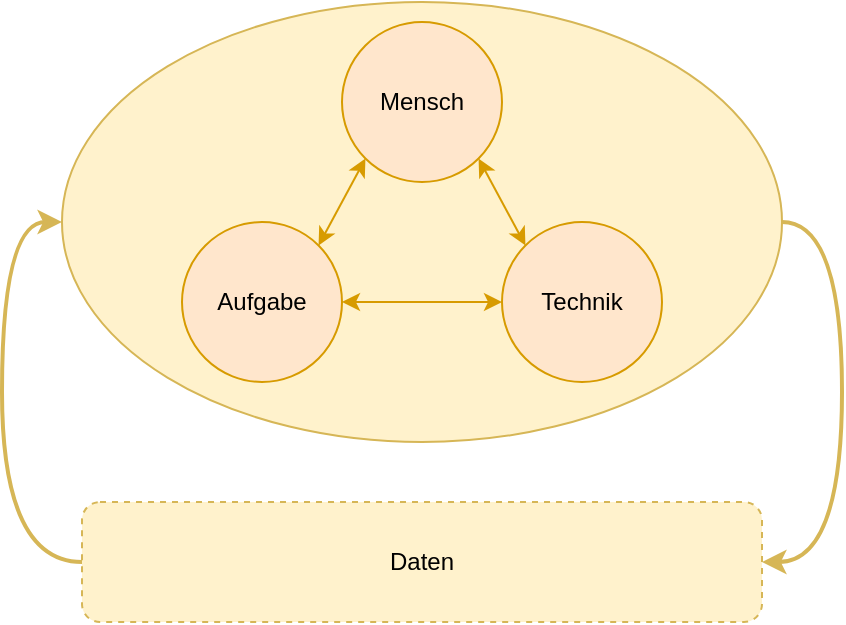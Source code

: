 <mxfile compressed="false" version="14.4.2" type="device">
  <diagram id="olgT4JhZGXrUIiPPbuAt" name="Seite-1">
    <mxGraphModel dx="782" dy="497" grid="1" gridSize="10" guides="1" tooltips="1" connect="1" arrows="1" fold="1" page="1" pageScale="1" pageWidth="827" pageHeight="1169" math="0" shadow="0">
      <root>
        <mxCell id="0" />
        <mxCell id="1" parent="0" />
        <mxCell id="agykrj3f2zfKB4bnNmFx-8" value="" style="ellipse;whiteSpace=wrap;html=1;strokeColor=#d6b656;fillColor=#fff2cc;" parent="1" vertex="1">
          <mxGeometry x="140" y="30" width="360" height="220" as="geometry" />
        </mxCell>
        <mxCell id="agykrj3f2zfKB4bnNmFx-1" value="Mensch" style="ellipse;whiteSpace=wrap;html=1;aspect=fixed;fillColor=#ffe6cc;strokeColor=#d79b00;" parent="1" vertex="1">
          <mxGeometry x="280" y="40" width="80" height="80" as="geometry" />
        </mxCell>
        <mxCell id="agykrj3f2zfKB4bnNmFx-2" value="Aufgabe" style="ellipse;whiteSpace=wrap;html=1;aspect=fixed;fillColor=#ffe6cc;strokeColor=#d79b00;" parent="1" vertex="1">
          <mxGeometry x="200" y="140" width="80" height="80" as="geometry" />
        </mxCell>
        <mxCell id="agykrj3f2zfKB4bnNmFx-3" value="Technik" style="ellipse;whiteSpace=wrap;html=1;aspect=fixed;fillColor=#ffe6cc;strokeColor=#d79b00;" parent="1" vertex="1">
          <mxGeometry x="360" y="140" width="80" height="80" as="geometry" />
        </mxCell>
        <mxCell id="agykrj3f2zfKB4bnNmFx-5" value="" style="endArrow=classic;startArrow=classic;html=1;entryX=0;entryY=1;entryDx=0;entryDy=0;exitX=1;exitY=0;exitDx=0;exitDy=0;fillColor=#ffe6cc;strokeColor=#d79b00;" parent="1" source="agykrj3f2zfKB4bnNmFx-2" target="agykrj3f2zfKB4bnNmFx-1" edge="1">
          <mxGeometry width="50" height="50" relative="1" as="geometry">
            <mxPoint x="210" y="160" as="sourcePoint" />
            <mxPoint x="260" y="110" as="targetPoint" />
          </mxGeometry>
        </mxCell>
        <mxCell id="agykrj3f2zfKB4bnNmFx-6" value="" style="endArrow=classic;startArrow=classic;html=1;entryX=1;entryY=1;entryDx=0;entryDy=0;exitX=0;exitY=0;exitDx=0;exitDy=0;fillColor=#ffe6cc;strokeColor=#d79b00;" parent="1" source="agykrj3f2zfKB4bnNmFx-3" target="agykrj3f2zfKB4bnNmFx-1" edge="1">
          <mxGeometry width="50" height="50" relative="1" as="geometry">
            <mxPoint x="390" y="150" as="sourcePoint" />
            <mxPoint x="440" y="100" as="targetPoint" />
          </mxGeometry>
        </mxCell>
        <mxCell id="agykrj3f2zfKB4bnNmFx-7" value="" style="endArrow=classic;startArrow=classic;html=1;entryX=0;entryY=0.5;entryDx=0;entryDy=0;fillColor=#ffe6cc;strokeColor=#d79b00;" parent="1" source="agykrj3f2zfKB4bnNmFx-2" target="agykrj3f2zfKB4bnNmFx-3" edge="1">
          <mxGeometry width="50" height="50" relative="1" as="geometry">
            <mxPoint x="280" y="250" as="sourcePoint" />
            <mxPoint x="350.711" y="200" as="targetPoint" />
          </mxGeometry>
        </mxCell>
        <mxCell id="agykrj3f2zfKB4bnNmFx-13" value="Daten" style="rounded=1;whiteSpace=wrap;html=1;strokeWidth=1;fillColor=#fff2cc;strokeColor=#d6b656;dashed=1;" parent="1" vertex="1">
          <mxGeometry x="150" y="280" width="340" height="60" as="geometry" />
        </mxCell>
        <mxCell id="agykrj3f2zfKB4bnNmFx-14" value="" style="endArrow=classic;html=1;exitX=0;exitY=0.5;exitDx=0;exitDy=0;fillColor=#fff2cc;strokeColor=#d6b656;entryX=0;entryY=0.5;entryDx=0;entryDy=0;edgeStyle=orthogonalEdgeStyle;curved=1;strokeWidth=2;" parent="1" source="agykrj3f2zfKB4bnNmFx-13" target="agykrj3f2zfKB4bnNmFx-8" edge="1">
          <mxGeometry width="50" height="50" relative="1" as="geometry">
            <mxPoint x="160" y="280" as="sourcePoint" />
            <mxPoint x="80" y="200" as="targetPoint" />
            <Array as="points">
              <mxPoint x="110" y="310" />
              <mxPoint x="110" y="140" />
            </Array>
          </mxGeometry>
        </mxCell>
        <mxCell id="agykrj3f2zfKB4bnNmFx-15" value="" style="endArrow=none;html=1;exitX=1;exitY=0.5;exitDx=0;exitDy=0;entryX=1;entryY=0.5;entryDx=0;entryDy=0;fillColor=#fff2cc;strokeColor=#d6b656;startArrow=classic;startFill=1;endFill=0;edgeStyle=orthogonalEdgeStyle;curved=1;strokeWidth=2;" parent="1" source="agykrj3f2zfKB4bnNmFx-13" target="agykrj3f2zfKB4bnNmFx-8" edge="1">
          <mxGeometry width="50" height="50" relative="1" as="geometry">
            <mxPoint x="500" y="270" as="sourcePoint" />
            <mxPoint x="550" y="220" as="targetPoint" />
            <Array as="points">
              <mxPoint x="530" y="310" />
              <mxPoint x="530" y="140" />
            </Array>
          </mxGeometry>
        </mxCell>
      </root>
    </mxGraphModel>
  </diagram>
</mxfile>
